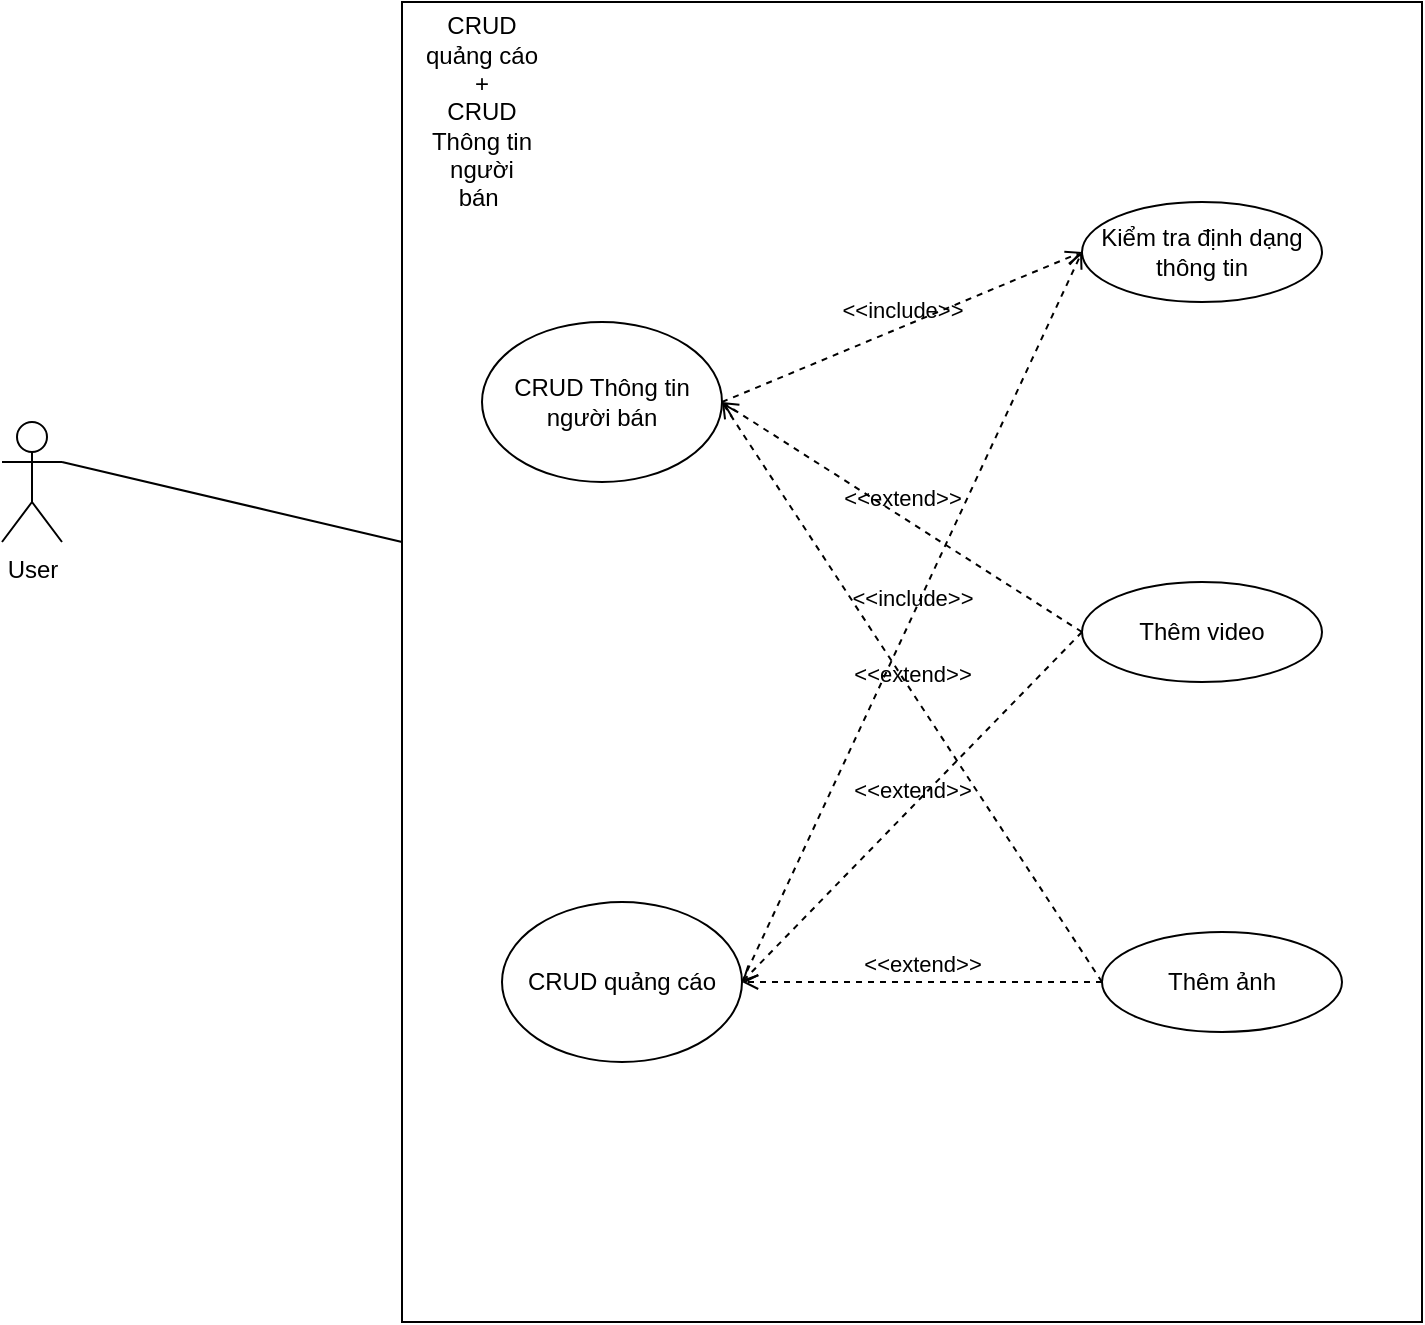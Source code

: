 <mxfile version="15.4.0" type="device"><diagram id="Ms9whdLMv3X1GqNTLptV" name="Page-1"><mxGraphModel dx="1086" dy="1808" grid="1" gridSize="10" guides="1" tooltips="1" connect="1" arrows="1" fold="1" page="1" pageScale="1" pageWidth="850" pageHeight="1100" math="0" shadow="0"><root><mxCell id="0"/><mxCell id="1" parent="0"/><mxCell id="kAEqGHE7EYcd0rHk0hFt-2" value="" style="rounded=0;whiteSpace=wrap;html=1;" parent="1" vertex="1"><mxGeometry x="280" y="-20" width="510" height="660" as="geometry"/></mxCell><mxCell id="kAEqGHE7EYcd0rHk0hFt-3" value="CRUD quảng cáo + &lt;br&gt;CRUD Thông tin người bán&amp;nbsp;" style="text;html=1;strokeColor=none;fillColor=none;align=center;verticalAlign=middle;whiteSpace=wrap;rounded=0;" parent="1" vertex="1"><mxGeometry x="290" y="20" width="60" height="30" as="geometry"/></mxCell><mxCell id="kAEqGHE7EYcd0rHk0hFt-4" value="CRUD quảng cáo" style="ellipse;whiteSpace=wrap;html=1;" parent="1" vertex="1"><mxGeometry x="330" y="430" width="120" height="80" as="geometry"/></mxCell><mxCell id="kAEqGHE7EYcd0rHk0hFt-5" value="CRUD Thông tin người bán" style="ellipse;whiteSpace=wrap;html=1;" parent="1" vertex="1"><mxGeometry x="320" y="140" width="120" height="80" as="geometry"/></mxCell><mxCell id="kAEqGHE7EYcd0rHk0hFt-6" value="Kiểm tra định dạng thông tin" style="ellipse;whiteSpace=wrap;html=1;" parent="1" vertex="1"><mxGeometry x="620" y="80" width="120" height="50" as="geometry"/></mxCell><mxCell id="kAEqGHE7EYcd0rHk0hFt-7" value="Thêm ảnh&lt;span style=&quot;color: rgba(0 , 0 , 0 , 0) ; font-family: monospace ; font-size: 0px&quot;&gt;%3CmxGraphModel%3E%3Croot%3E%3CmxCell%20id%3D%220%22%2F%3E%3CmxCell%20id%3D%221%22%20parent%3D%220%22%2F%3E%3CmxCell%20id%3D%222%22%20value%3D%22%22%20style%3D%22endArrow%3Dnone%3Bhtml%3D1%3Brounded%3D0%3BexitX%3D1%3BexitY%3D0.333%3BexitDx%3D0%3BexitDy%3D0%3BexitPerimeter%3D0%3BentryX%3D0%3BentryY%3D0.5%3BentryDx%3D0%3BentryDy%3D0%3B%22%20edge%3D%221%22%20parent%3D%221%22%3E%3CmxGeometry%20width%3D%2250%22%20height%3D%2250%22%20relative%3D%221%22%20as%3D%22geometry%22%3E%3CmxPoint%20x%3D%22190%22%20y%3D%22280%22%20as%3D%22sourcePoint%22%2F%3E%3CmxPoint%20x%3D%22390%22%20y%3D%22295%22%20as%3D%22targetPoint%22%2F%3E%3C%2FmxGeometry%3E%3C%2FmxCell%3E%3C%2Froot%3E%3C%2FmxGraphModel%3E&lt;/span&gt;" style="ellipse;whiteSpace=wrap;html=1;" parent="1" vertex="1"><mxGeometry x="630" y="445" width="120" height="50" as="geometry"/></mxCell><mxCell id="kAEqGHE7EYcd0rHk0hFt-8" value="Thêm video&lt;span style=&quot;color: rgba(0 , 0 , 0 , 0) ; font-family: monospace ; font-size: 0px&quot;&gt;3CmxGraphModel%3E%3Croot%3E%3CmxCell%20id%3D%220%22%2F%3E%3CmxCell%20id%3D%221%22%20parent%3D%220%22%2F%3E%3CmxCell%20id%3D%222%22%20value%3D%22%22%20style%3D%22endArrow%3Dnone%3Bhtml%3D1%3Brounded%3D0%3BexitX%3D1%3BexitY%3D0.333%3BexitDx%3D0%3BexitDy%3D0%3BexitPerimeter%3D0%3BentryX%3D0%3BentryY%3D0.5%3BentryDx%3D0%3BentryDy%3D0%3B%22%20edge%3D%221%22%20parent%3D%221%22%3E%3CmxGeometry%20width%3D%2250%22%20height%3D%2250%22%20relative%3D%221%22%20as%3D%22geometry%22%3E%3CmxPoint%20x%3D%22190%22%20y%3D%22280%22%20as%3D%22sourcePoint%22%2F%3E%3CmxPoint%20x%3D%22390%22%20y%3D%22295%22%20as%3D%22targetPoint%22%2F%3E%3C%2FmxGeometry%3E%3C%2FmxCell%3E%3C%2Froot%3E%3C%2FmxGraphModel&lt;/span&gt;" style="ellipse;whiteSpace=wrap;html=1;" parent="1" vertex="1"><mxGeometry x="620" y="270" width="120" height="50" as="geometry"/></mxCell><mxCell id="kAEqGHE7EYcd0rHk0hFt-12" value="&amp;lt;&amp;lt;include&amp;gt;&amp;gt;" style="html=1;verticalAlign=bottom;labelBackgroundColor=none;endArrow=open;endFill=0;dashed=1;rounded=0;exitX=1;exitY=0.5;exitDx=0;exitDy=0;entryX=0;entryY=0.5;entryDx=0;entryDy=0;" parent="1" source="kAEqGHE7EYcd0rHk0hFt-4" target="kAEqGHE7EYcd0rHk0hFt-6" edge="1"><mxGeometry width="160" relative="1" as="geometry"><mxPoint x="460" y="480" as="sourcePoint"/><mxPoint x="630" y="345" as="targetPoint"/></mxGeometry></mxCell><mxCell id="kAEqGHE7EYcd0rHk0hFt-13" value="&amp;lt;&amp;lt;include&amp;gt;&amp;gt;" style="html=1;verticalAlign=bottom;labelBackgroundColor=none;endArrow=open;endFill=0;dashed=1;rounded=0;exitX=1;exitY=0.5;exitDx=0;exitDy=0;entryX=0;entryY=0.5;entryDx=0;entryDy=0;" parent="1" source="kAEqGHE7EYcd0rHk0hFt-5" target="kAEqGHE7EYcd0rHk0hFt-6" edge="1"><mxGeometry width="160" relative="1" as="geometry"><mxPoint x="460" y="480" as="sourcePoint"/><mxPoint x="630" y="480" as="targetPoint"/></mxGeometry></mxCell><mxCell id="kAEqGHE7EYcd0rHk0hFt-18" value="User" style="shape=umlActor;verticalLabelPosition=bottom;verticalAlign=top;html=1;" parent="1" vertex="1"><mxGeometry x="80" y="190" width="30" height="60" as="geometry"/></mxCell><mxCell id="kAEqGHE7EYcd0rHk0hFt-19" value="" style="endArrow=none;html=1;rounded=0;exitX=1;exitY=0.333;exitDx=0;exitDy=0;exitPerimeter=0;" parent="1" source="kAEqGHE7EYcd0rHk0hFt-18" target="kAEqGHE7EYcd0rHk0hFt-2" edge="1"><mxGeometry width="50" height="50" relative="1" as="geometry"><mxPoint x="370" y="250" as="sourcePoint"/><mxPoint x="420" y="200" as="targetPoint"/></mxGeometry></mxCell><mxCell id="VSerzSZ8XnDMPt7IsxBu-1" value="&amp;lt;&amp;lt;extend&amp;gt;&amp;gt;" style="html=1;verticalAlign=bottom;labelBackgroundColor=none;endArrow=open;endFill=0;dashed=1;rounded=0;entryX=1;entryY=0.5;entryDx=0;entryDy=0;exitX=0;exitY=0.5;exitDx=0;exitDy=0;" parent="1" source="kAEqGHE7EYcd0rHk0hFt-8" target="kAEqGHE7EYcd0rHk0hFt-4" edge="1"><mxGeometry width="160" relative="1" as="geometry"><mxPoint x="800" y="260" as="sourcePoint"/><mxPoint x="500" y="280" as="targetPoint"/></mxGeometry></mxCell><mxCell id="VSerzSZ8XnDMPt7IsxBu-2" value="&amp;lt;&amp;lt;extend&amp;gt;&amp;gt;" style="html=1;verticalAlign=bottom;labelBackgroundColor=none;endArrow=open;endFill=0;dashed=1;rounded=0;exitX=0;exitY=0.5;exitDx=0;exitDy=0;entryX=1;entryY=0.5;entryDx=0;entryDy=0;" parent="1" source="kAEqGHE7EYcd0rHk0hFt-7" target="kAEqGHE7EYcd0rHk0hFt-4" edge="1"><mxGeometry width="160" relative="1" as="geometry"><mxPoint x="460" y="480" as="sourcePoint"/><mxPoint x="630" y="305" as="targetPoint"/></mxGeometry></mxCell><mxCell id="VSerzSZ8XnDMPt7IsxBu-3" value="&amp;lt;&amp;lt;extend&amp;gt;&amp;gt;" style="html=1;verticalAlign=bottom;labelBackgroundColor=none;endArrow=open;endFill=0;dashed=1;rounded=0;exitX=0;exitY=0.5;exitDx=0;exitDy=0;entryX=1;entryY=0.5;entryDx=0;entryDy=0;" parent="1" source="kAEqGHE7EYcd0rHk0hFt-7" target="kAEqGHE7EYcd0rHk0hFt-5" edge="1"><mxGeometry width="160" relative="1" as="geometry"><mxPoint x="470" y="490" as="sourcePoint"/><mxPoint x="640" y="315" as="targetPoint"/></mxGeometry></mxCell><mxCell id="VSerzSZ8XnDMPt7IsxBu-4" value="&amp;lt;&amp;lt;extend&amp;gt;&amp;gt;" style="html=1;verticalAlign=bottom;labelBackgroundColor=none;endArrow=open;endFill=0;dashed=1;rounded=0;exitX=0;exitY=0.5;exitDx=0;exitDy=0;entryX=1;entryY=0.5;entryDx=0;entryDy=0;" parent="1" source="kAEqGHE7EYcd0rHk0hFt-8" target="kAEqGHE7EYcd0rHk0hFt-5" edge="1"><mxGeometry width="160" relative="1" as="geometry"><mxPoint x="450" y="190" as="sourcePoint"/><mxPoint x="640" y="480" as="targetPoint"/></mxGeometry></mxCell></root></mxGraphModel></diagram></mxfile>